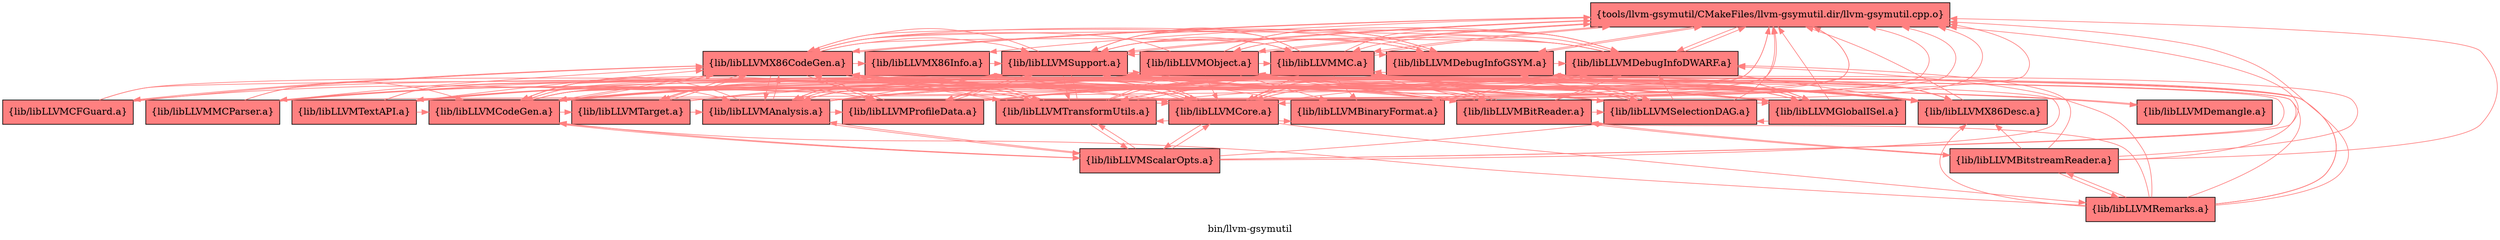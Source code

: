 digraph "bin/llvm-gsymutil" {
	label="bin/llvm-gsymutil";
	{ rank=same; Node0x564bab073308;  }
	{ rank=same; Node0x564bab068908; Node0x564bab069a88; Node0x564bab06a9d8; Node0x564bab06bf18; Node0x564bab06a528; Node0x564bab06b3d8; Node0x564bab06ae88;  }
	{ rank=same; Node0x564bab06bba8; Node0x564bab06c468; Node0x564bab06d458; Node0x564bab06d9a8; Node0x564bab06e0d8; Node0x564bab06ead8; Node0x564bab065f78; Node0x564bab069268; Node0x564bab06e628; Node0x564bab070388; Node0x564bab064b78; Node0x564bab067d78; Node0x564bab065078; Node0x564bab072318; Node0x564bab063c78;  }

	Node0x564bab073308 [shape=record,shape=box,style=filled,fillcolor="1.000000 0.5 1",group=1,label="{tools/llvm-gsymutil/CMakeFiles/llvm-gsymutil.dir/llvm-gsymutil.cpp.o}"];
	Node0x564bab073308 -> Node0x564bab068908[color="1.000000 0.5 1"];
	Node0x564bab073308 -> Node0x564bab069a88[color="1.000000 0.5 1"];
	Node0x564bab073308 -> Node0x564bab06a9d8[color="1.000000 0.5 1"];
	Node0x564bab073308 -> Node0x564bab06bf18[color="1.000000 0.5 1"];
	Node0x564bab073308 -> Node0x564bab06a528[color="1.000000 0.5 1"];
	Node0x564bab073308 -> Node0x564bab06b3d8[color="1.000000 0.5 1"];
	Node0x564bab073308 -> Node0x564bab06ae88[color="1.000000 0.5 1"];
	Node0x564bab068908 [shape=record,shape=box,style=filled,fillcolor="1.000000 0.5 1",group=1,label="{lib/libLLVMX86CodeGen.a}"];
	Node0x564bab068908 -> Node0x564bab073308[color="1.000000 0.5 1"];
	Node0x564bab068908 -> Node0x564bab069a88[color="1.000000 0.5 1"];
	Node0x564bab068908 -> Node0x564bab06bf18[color="1.000000 0.5 1"];
	Node0x564bab068908 -> Node0x564bab06bba8[color="1.000000 0.5 1"];
	Node0x564bab068908 -> Node0x564bab06c468[color="1.000000 0.5 1"];
	Node0x564bab068908 -> Node0x564bab06d458[color="1.000000 0.5 1"];
	Node0x564bab068908 -> Node0x564bab06d9a8[color="1.000000 0.5 1"];
	Node0x564bab068908 -> Node0x564bab06e0d8[color="1.000000 0.5 1"];
	Node0x564bab068908 -> Node0x564bab06ead8[color="1.000000 0.5 1"];
	Node0x564bab068908 -> Node0x564bab065f78[color="1.000000 0.5 1"];
	Node0x564bab068908 -> Node0x564bab06b3d8[color="1.000000 0.5 1"];
	Node0x564bab068908 -> Node0x564bab069268[color="1.000000 0.5 1"];
	Node0x564bab068908 -> Node0x564bab06e628[color="1.000000 0.5 1"];
	Node0x564bab068908 -> Node0x564bab070388[color="1.000000 0.5 1"];
	Node0x564bab069a88 [shape=record,shape=box,style=filled,fillcolor="1.000000 0.5 1",group=1,label="{lib/libLLVMX86Info.a}"];
	Node0x564bab069a88 -> Node0x564bab06bf18[color="1.000000 0.5 1"];
	Node0x564bab06a9d8 [shape=record,shape=box,style=filled,fillcolor="1.000000 0.5 1",group=1,label="{lib/libLLVMDebugInfoDWARF.a}"];
	Node0x564bab06a9d8 -> Node0x564bab073308[color="1.000000 0.5 1"];
	Node0x564bab06a9d8 -> Node0x564bab069268[color="1.000000 0.5 1"];
	Node0x564bab06a9d8 -> Node0x564bab06bf18[color="1.000000 0.5 1"];
	Node0x564bab06a9d8 -> Node0x564bab06ae88[color="1.000000 0.5 1"];
	Node0x564bab06a9d8 -> Node0x564bab064b78[color="1.000000 0.5 1"];
	Node0x564bab06a9d8 -> Node0x564bab06b3d8[color="1.000000 0.5 1"];
	Node0x564bab06a9d8 -> Node0x564bab068908[color="1.000000 0.5 1"];
	Node0x564bab06bf18 [shape=record,shape=box,style=filled,fillcolor="1.000000 0.5 1",group=1,label="{lib/libLLVMSupport.a}"];
	Node0x564bab06bf18 -> Node0x564bab073308[color="1.000000 0.5 1"];
	Node0x564bab06bf18 -> Node0x564bab068908[color="1.000000 0.5 1"];
	Node0x564bab06bf18 -> Node0x564bab06ae88[color="1.000000 0.5 1"];
	Node0x564bab06bf18 -> Node0x564bab06a9d8[color="1.000000 0.5 1"];
	Node0x564bab06bf18 -> Node0x564bab06a528[color="1.000000 0.5 1"];
	Node0x564bab06bf18 -> Node0x564bab06b3d8[color="1.000000 0.5 1"];
	Node0x564bab06bf18 -> Node0x564bab069268[color="1.000000 0.5 1"];
	Node0x564bab06bf18 -> Node0x564bab06bba8[color="1.000000 0.5 1"];
	Node0x564bab06bf18 -> Node0x564bab070388[color="1.000000 0.5 1"];
	Node0x564bab06bf18 -> Node0x564bab067d78[color="1.000000 0.5 1"];
	Node0x564bab06bf18 -> Node0x564bab06e628[color="1.000000 0.5 1"];
	Node0x564bab06a528 [shape=record,shape=box,style=filled,fillcolor="1.000000 0.5 1",group=1,label="{lib/libLLVMDebugInfoGSYM.a}"];
	Node0x564bab06a528 -> Node0x564bab073308[color="1.000000 0.5 1"];
	Node0x564bab06a528 -> Node0x564bab069268[color="1.000000 0.5 1"];
	Node0x564bab06a528 -> Node0x564bab06a9d8[color="1.000000 0.5 1"];
	Node0x564bab06a528 -> Node0x564bab06bf18[color="1.000000 0.5 1"];
	Node0x564bab06a528 -> Node0x564bab068908[color="1.000000 0.5 1"];
	Node0x564bab06a528 -> Node0x564bab06b3d8[color="1.000000 0.5 1"];
	Node0x564bab06a528 -> Node0x564bab06ae88[color="1.000000 0.5 1"];
	Node0x564bab06b3d8 [shape=record,shape=box,style=filled,fillcolor="1.000000 0.5 1",group=1,label="{lib/libLLVMMC.a}"];
	Node0x564bab06b3d8 -> Node0x564bab069268[color="1.000000 0.5 1"];
	Node0x564bab06b3d8 -> Node0x564bab06bf18[color="1.000000 0.5 1"];
	Node0x564bab06b3d8 -> Node0x564bab073308[color="1.000000 0.5 1"];
	Node0x564bab06b3d8 -> Node0x564bab06a528[color="1.000000 0.5 1"];
	Node0x564bab06b3d8 -> Node0x564bab068908[color="1.000000 0.5 1"];
	Node0x564bab06b3d8 -> Node0x564bab06a9d8[color="1.000000 0.5 1"];
	Node0x564bab06b3d8 -> Node0x564bab064b78[color="1.000000 0.5 1"];
	Node0x564bab06b3d8 -> Node0x564bab06bba8[color="1.000000 0.5 1"];
	Node0x564bab06ae88 [shape=record,shape=box,style=filled,fillcolor="1.000000 0.5 1",group=1,label="{lib/libLLVMObject.a}"];
	Node0x564bab06ae88 -> Node0x564bab073308[color="1.000000 0.5 1"];
	Node0x564bab06ae88 -> Node0x564bab06bf18[color="1.000000 0.5 1"];
	Node0x564bab06ae88 -> Node0x564bab064b78[color="1.000000 0.5 1"];
	Node0x564bab06ae88 -> Node0x564bab06a9d8[color="1.000000 0.5 1"];
	Node0x564bab06ae88 -> Node0x564bab069268[color="1.000000 0.5 1"];
	Node0x564bab06ae88 -> Node0x564bab06b3d8[color="1.000000 0.5 1"];
	Node0x564bab06ae88 -> Node0x564bab065078[color="1.000000 0.5 1"];
	Node0x564bab06ae88 -> Node0x564bab065f78[color="1.000000 0.5 1"];
	Node0x564bab06ae88 -> Node0x564bab068908[color="1.000000 0.5 1"];
	Node0x564bab06ae88 -> Node0x564bab072318[color="1.000000 0.5 1"];
	Node0x564bab06ae88 -> Node0x564bab06a528[color="1.000000 0.5 1"];
	Node0x564bab06ae88 -> Node0x564bab063c78[color="1.000000 0.5 1"];
	Node0x564bab06bba8 [shape=record,shape=box,style=filled,fillcolor="1.000000 0.5 1",group=1,label="{lib/libLLVMCodeGen.a}"];
	Node0x564bab06bba8 -> Node0x564bab068908[color="1.000000 0.5 1"];
	Node0x564bab06bba8 -> Node0x564bab06bf18[color="1.000000 0.5 1"];
	Node0x564bab06bba8 -> Node0x564bab06d9a8[color="1.000000 0.5 1"];
	Node0x564bab06bba8 -> Node0x564bab065f78[color="1.000000 0.5 1"];
	Node0x564bab06bba8 -> Node0x564bab06e0d8[color="1.000000 0.5 1"];
	Node0x564bab06bba8 -> Node0x564bab073308[color="1.000000 0.5 1"];
	Node0x564bab06bba8 -> Node0x564bab06b3d8[color="1.000000 0.5 1"];
	Node0x564bab06bba8 -> Node0x564bab06a9d8[color="1.000000 0.5 1"];
	Node0x564bab06bba8 -> Node0x564bab06d458[color="1.000000 0.5 1"];
	Node0x564bab06bba8 -> Node0x564bab070388[color="1.000000 0.5 1"];
	Node0x564bab06bba8 -> Node0x564bab069268[color="1.000000 0.5 1"];
	Node0x564bab06bba8 -> Node0x564bab06c468[color="1.000000 0.5 1"];
	Node0x564bab06bba8 -> Node0x564bab06a528[color="1.000000 0.5 1"];
	Node0x564bab06bba8 -> Node0x564bab06ae88[color="1.000000 0.5 1"];
	Node0x564bab06bba8 -> Node0x564bab06e628[color="1.000000 0.5 1"];
	Node0x564bab06bba8 -> Node0x564bab06f118[color="1.000000 0.5 1"];
	Node0x564bab06c468 [shape=record,shape=box,style=filled,fillcolor="1.000000 0.5 1",group=1,label="{lib/libLLVMTarget.a}"];
	Node0x564bab06c468 -> Node0x564bab068908[color="1.000000 0.5 1"];
	Node0x564bab06c468 -> Node0x564bab06b3d8[color="1.000000 0.5 1"];
	Node0x564bab06c468 -> Node0x564bab06bf18[color="1.000000 0.5 1"];
	Node0x564bab06c468 -> Node0x564bab065f78[color="1.000000 0.5 1"];
	Node0x564bab06c468 -> Node0x564bab06e0d8[color="1.000000 0.5 1"];
	Node0x564bab06d458 [shape=record,shape=box,style=filled,fillcolor="1.000000 0.5 1",group=1,label="{lib/libLLVMGlobalISel.a}"];
	Node0x564bab06d458 -> Node0x564bab068908[color="1.000000 0.5 1"];
	Node0x564bab06d458 -> Node0x564bab06bf18[color="1.000000 0.5 1"];
	Node0x564bab06d458 -> Node0x564bab06bba8[color="1.000000 0.5 1"];
	Node0x564bab06d458 -> Node0x564bab065f78[color="1.000000 0.5 1"];
	Node0x564bab06d458 -> Node0x564bab073308[color="1.000000 0.5 1"];
	Node0x564bab06d458 -> Node0x564bab06b3d8[color="1.000000 0.5 1"];
	Node0x564bab06d458 -> Node0x564bab06c468[color="1.000000 0.5 1"];
	Node0x564bab06d458 -> Node0x564bab06d9a8[color="1.000000 0.5 1"];
	Node0x564bab06d458 -> Node0x564bab06e0d8[color="1.000000 0.5 1"];
	Node0x564bab06d458 -> Node0x564bab070388[color="1.000000 0.5 1"];
	Node0x564bab06d9a8 [shape=record,shape=box,style=filled,fillcolor="1.000000 0.5 1",group=1,label="{lib/libLLVMSelectionDAG.a}"];
	Node0x564bab06d9a8 -> Node0x564bab073308[color="1.000000 0.5 1"];
	Node0x564bab06d9a8 -> Node0x564bab068908[color="1.000000 0.5 1"];
	Node0x564bab06d9a8 -> Node0x564bab06bf18[color="1.000000 0.5 1"];
	Node0x564bab06d9a8 -> Node0x564bab06d458[color="1.000000 0.5 1"];
	Node0x564bab06d9a8 -> Node0x564bab06bba8[color="1.000000 0.5 1"];
	Node0x564bab06d9a8 -> Node0x564bab06e0d8[color="1.000000 0.5 1"];
	Node0x564bab06d9a8 -> Node0x564bab065f78[color="1.000000 0.5 1"];
	Node0x564bab06d9a8 -> Node0x564bab06b3d8[color="1.000000 0.5 1"];
	Node0x564bab06d9a8 -> Node0x564bab06a9d8[color="1.000000 0.5 1"];
	Node0x564bab06d9a8 -> Node0x564bab06c468[color="1.000000 0.5 1"];
	Node0x564bab06d9a8 -> Node0x564bab070388[color="1.000000 0.5 1"];
	Node0x564bab06d9a8 -> Node0x564bab06a528[color="1.000000 0.5 1"];
	Node0x564bab06d9a8 -> Node0x564bab06ae88[color="1.000000 0.5 1"];
	Node0x564bab06e0d8 [shape=record,shape=box,style=filled,fillcolor="1.000000 0.5 1",group=1,label="{lib/libLLVMAnalysis.a}"];
	Node0x564bab06e0d8 -> Node0x564bab073308[color="1.000000 0.5 1"];
	Node0x564bab06e0d8 -> Node0x564bab068908[color="1.000000 0.5 1"];
	Node0x564bab06e0d8 -> Node0x564bab06bf18[color="1.000000 0.5 1"];
	Node0x564bab06e0d8 -> Node0x564bab065f78[color="1.000000 0.5 1"];
	Node0x564bab06e0d8 -> Node0x564bab070388[color="1.000000 0.5 1"];
	Node0x564bab06e0d8 -> Node0x564bab06bba8[color="1.000000 0.5 1"];
	Node0x564bab06e0d8 -> Node0x564bab06d9a8[color="1.000000 0.5 1"];
	Node0x564bab06e0d8 -> Node0x564bab06d458[color="1.000000 0.5 1"];
	Node0x564bab06e0d8 -> Node0x564bab06f118[color="1.000000 0.5 1"];
	Node0x564bab06e0d8 -> Node0x564bab06a9d8[color="1.000000 0.5 1"];
	Node0x564bab06e0d8 -> Node0x564bab06b3d8[color="1.000000 0.5 1"];
	Node0x564bab06e0d8 -> Node0x564bab06e628[color="1.000000 0.5 1"];
	Node0x564bab06e0d8 -> Node0x564bab06ae88[color="1.000000 0.5 1"];
	Node0x564bab06ead8 [shape=record,shape=box,style=filled,fillcolor="1.000000 0.5 1",group=1,label="{lib/libLLVMCFGuard.a}"];
	Node0x564bab06ead8 -> Node0x564bab068908[color="1.000000 0.5 1"];
	Node0x564bab06ead8 -> Node0x564bab06bf18[color="1.000000 0.5 1"];
	Node0x564bab06ead8 -> Node0x564bab070388[color="1.000000 0.5 1"];
	Node0x564bab06ead8 -> Node0x564bab065f78[color="1.000000 0.5 1"];
	Node0x564bab065f78 [shape=record,shape=box,style=filled,fillcolor="1.000000 0.5 1",group=1,label="{lib/libLLVMCore.a}"];
	Node0x564bab065f78 -> Node0x564bab06bf18[color="1.000000 0.5 1"];
	Node0x564bab065f78 -> Node0x564bab073308[color="1.000000 0.5 1"];
	Node0x564bab065f78 -> Node0x564bab068908[color="1.000000 0.5 1"];
	Node0x564bab065f78 -> Node0x564bab06a9d8[color="1.000000 0.5 1"];
	Node0x564bab065f78 -> Node0x564bab06d9a8[color="1.000000 0.5 1"];
	Node0x564bab065f78 -> Node0x564bab06bba8[color="1.000000 0.5 1"];
	Node0x564bab065f78 -> Node0x564bab06e0d8[color="1.000000 0.5 1"];
	Node0x564bab065f78 -> Node0x564bab064b78[color="1.000000 0.5 1"];
	Node0x564bab065f78 -> Node0x564bab069268[color="1.000000 0.5 1"];
	Node0x564bab065f78 -> Node0x564bab070388[color="1.000000 0.5 1"];
	Node0x564bab065f78 -> Node0x564bab06b3d8[color="1.000000 0.5 1"];
	Node0x564bab065f78 -> Node0x564bab065a78[color="1.000000 0.5 1"];
	Node0x564bab065f78 -> Node0x564bab065078[color="1.000000 0.5 1"];
	Node0x564bab065f78 -> Node0x564bab06f118[color="1.000000 0.5 1"];
	Node0x564bab069268 [shape=record,shape=box,style=filled,fillcolor="1.000000 0.5 1",group=1,label="{lib/libLLVMX86Desc.a}"];
	Node0x564bab069268 -> Node0x564bab06bf18[color="1.000000 0.5 1"];
	Node0x564bab069268 -> Node0x564bab068908[color="1.000000 0.5 1"];
	Node0x564bab069268 -> Node0x564bab069a88[color="1.000000 0.5 1"];
	Node0x564bab069268 -> Node0x564bab06b3d8[color="1.000000 0.5 1"];
	Node0x564bab069268 -> Node0x564bab073308[color="1.000000 0.5 1"];
	Node0x564bab06e628 [shape=record,shape=box,style=filled,fillcolor="1.000000 0.5 1",group=1,label="{lib/libLLVMProfileData.a}"];
	Node0x564bab06e628 -> Node0x564bab073308[color="1.000000 0.5 1"];
	Node0x564bab06e628 -> Node0x564bab06bf18[color="1.000000 0.5 1"];
	Node0x564bab06e628 -> Node0x564bab06a528[color="1.000000 0.5 1"];
	Node0x564bab06e628 -> Node0x564bab06b3d8[color="1.000000 0.5 1"];
	Node0x564bab06e628 -> Node0x564bab065f78[color="1.000000 0.5 1"];
	Node0x564bab06e628 -> Node0x564bab06bba8[color="1.000000 0.5 1"];
	Node0x564bab06e628 -> Node0x564bab06a9d8[color="1.000000 0.5 1"];
	Node0x564bab06e628 -> Node0x564bab068908[color="1.000000 0.5 1"];
	Node0x564bab070388 [shape=record,shape=box,style=filled,fillcolor="1.000000 0.5 1",group=1,label="{lib/libLLVMTransformUtils.a}"];
	Node0x564bab070388 -> Node0x564bab068908[color="1.000000 0.5 1"];
	Node0x564bab070388 -> Node0x564bab06bf18[color="1.000000 0.5 1"];
	Node0x564bab070388 -> Node0x564bab06bba8[color="1.000000 0.5 1"];
	Node0x564bab070388 -> Node0x564bab065f78[color="1.000000 0.5 1"];
	Node0x564bab070388 -> Node0x564bab06e0d8[color="1.000000 0.5 1"];
	Node0x564bab070388 -> Node0x564bab06f118[color="1.000000 0.5 1"];
	Node0x564bab070388 -> Node0x564bab073308[color="1.000000 0.5 1"];
	Node0x564bab070388 -> Node0x564bab06b3d8[color="1.000000 0.5 1"];
	Node0x564bab070388 -> Node0x564bab06a9d8[color="1.000000 0.5 1"];
	Node0x564bab070388 -> Node0x564bab06d9a8[color="1.000000 0.5 1"];
	Node0x564bab070388 -> Node0x564bab06d458[color="1.000000 0.5 1"];
	Node0x564bab070388 -> Node0x564bab06ae88[color="1.000000 0.5 1"];
	Node0x564bab064b78 [shape=record,shape=box,style=filled,fillcolor="1.000000 0.5 1",group=1,label="{lib/libLLVMBinaryFormat.a}"];
	Node0x564bab064b78 -> Node0x564bab065f78[color="1.000000 0.5 1"];
	Node0x564bab064b78 -> Node0x564bab06a9d8[color="1.000000 0.5 1"];
	Node0x564bab064b78 -> Node0x564bab06bf18[color="1.000000 0.5 1"];
	Node0x564bab064b78 -> Node0x564bab073308[color="1.000000 0.5 1"];
	Node0x564bab065078 [shape=record,shape=box,style=filled,fillcolor="1.000000 0.5 1",group=1,label="{lib/libLLVMBitReader.a}"];
	Node0x564bab065078 -> Node0x564bab073308[color="1.000000 0.5 1"];
	Node0x564bab065078 -> Node0x564bab068908[color="1.000000 0.5 1"];
	Node0x564bab065078 -> Node0x564bab069268[color="1.000000 0.5 1"];
	Node0x564bab065078 -> Node0x564bab06a9d8[color="1.000000 0.5 1"];
	Node0x564bab065078 -> Node0x564bab06bf18[color="1.000000 0.5 1"];
	Node0x564bab065078 -> Node0x564bab06b3d8[color="1.000000 0.5 1"];
	Node0x564bab065078 -> Node0x564bab06ae88[color="1.000000 0.5 1"];
	Node0x564bab065078 -> Node0x564bab06d9a8[color="1.000000 0.5 1"];
	Node0x564bab065078 -> Node0x564bab065f78[color="1.000000 0.5 1"];
	Node0x564bab065078 -> Node0x564bab06bba8[color="1.000000 0.5 1"];
	Node0x564bab065078 -> Node0x564bab06e0d8[color="1.000000 0.5 1"];
	Node0x564bab065078 -> Node0x564bab064178[color="1.000000 0.5 1"];
	Node0x564bab072318 [shape=record,shape=box,style=filled,fillcolor="1.000000 0.5 1",group=1,label="{lib/libLLVMMCParser.a}"];
	Node0x564bab072318 -> Node0x564bab073308[color="1.000000 0.5 1"];
	Node0x564bab072318 -> Node0x564bab069268[color="1.000000 0.5 1"];
	Node0x564bab072318 -> Node0x564bab06a9d8[color="1.000000 0.5 1"];
	Node0x564bab072318 -> Node0x564bab06b3d8[color="1.000000 0.5 1"];
	Node0x564bab072318 -> Node0x564bab06ae88[color="1.000000 0.5 1"];
	Node0x564bab072318 -> Node0x564bab06bf18[color="1.000000 0.5 1"];
	Node0x564bab072318 -> Node0x564bab06bba8[color="1.000000 0.5 1"];
	Node0x564bab072318 -> Node0x564bab068908[color="1.000000 0.5 1"];
	Node0x564bab063c78 [shape=record,shape=box,style=filled,fillcolor="1.000000 0.5 1",group=1,label="{lib/libLLVMTextAPI.a}"];
	Node0x564bab063c78 -> Node0x564bab06bf18[color="1.000000 0.5 1"];
	Node0x564bab063c78 -> Node0x564bab073308[color="1.000000 0.5 1"];
	Node0x564bab063c78 -> Node0x564bab06ae88[color="1.000000 0.5 1"];
	Node0x564bab063c78 -> Node0x564bab06bba8[color="1.000000 0.5 1"];
	Node0x564bab063c78 -> Node0x564bab068908[color="1.000000 0.5 1"];
	Node0x564bab063c78 -> Node0x564bab06a9d8[color="1.000000 0.5 1"];
	Node0x564bab063c78 -> Node0x564bab070388[color="1.000000 0.5 1"];
	Node0x564bab063c78 -> Node0x564bab069268[color="1.000000 0.5 1"];
	Node0x564bab06f118 [shape=record,shape=box,style=filled,fillcolor="1.000000 0.5 1",group=1,label="{lib/libLLVMScalarOpts.a}"];
	Node0x564bab06f118 -> Node0x564bab073308[color="1.000000 0.5 1"];
	Node0x564bab06f118 -> Node0x564bab068908[color="1.000000 0.5 1"];
	Node0x564bab06f118 -> Node0x564bab06bf18[color="1.000000 0.5 1"];
	Node0x564bab06f118 -> Node0x564bab070388[color="1.000000 0.5 1"];
	Node0x564bab06f118 -> Node0x564bab065f78[color="1.000000 0.5 1"];
	Node0x564bab06f118 -> Node0x564bab06bba8[color="1.000000 0.5 1"];
	Node0x564bab06f118 -> Node0x564bab06e0d8[color="1.000000 0.5 1"];
	Node0x564bab06f118 -> Node0x564bab06d9a8[color="1.000000 0.5 1"];
	Node0x564bab067d78 [shape=record,shape=box,style=filled,fillcolor="1.000000 0.5 1",group=1,label="{lib/libLLVMDemangle.a}"];
	Node0x564bab067d78 -> Node0x564bab06bf18[color="1.000000 0.5 1"];
	Node0x564bab064178 [shape=record,shape=box,style=filled,fillcolor="1.000000 0.5 1",group=1,label="{lib/libLLVMBitstreamReader.a}"];
	Node0x564bab064178 -> Node0x564bab073308[color="1.000000 0.5 1"];
	Node0x564bab064178 -> Node0x564bab069268[color="1.000000 0.5 1"];
	Node0x564bab064178 -> Node0x564bab06a9d8[color="1.000000 0.5 1"];
	Node0x564bab064178 -> Node0x564bab06a528[color="1.000000 0.5 1"];
	Node0x564bab064178 -> Node0x564bab06bf18[color="1.000000 0.5 1"];
	Node0x564bab064178 -> Node0x564bab065078[color="1.000000 0.5 1"];
	Node0x564bab064178 -> Node0x564bab065a78[color="1.000000 0.5 1"];
	Node0x564bab065a78 [shape=record,shape=box,style=filled,fillcolor="1.000000 0.5 1",group=1,label="{lib/libLLVMRemarks.a}"];
	Node0x564bab065a78 -> Node0x564bab06a9d8[color="1.000000 0.5 1"];
	Node0x564bab065a78 -> Node0x564bab06bf18[color="1.000000 0.5 1"];
	Node0x564bab065a78 -> Node0x564bab073308[color="1.000000 0.5 1"];
	Node0x564bab065a78 -> Node0x564bab06a528[color="1.000000 0.5 1"];
	Node0x564bab065a78 -> Node0x564bab065078[color="1.000000 0.5 1"];
	Node0x564bab065a78 -> Node0x564bab06b3d8[color="1.000000 0.5 1"];
	Node0x564bab065a78 -> Node0x564bab06bba8[color="1.000000 0.5 1"];
	Node0x564bab065a78 -> Node0x564bab069268[color="1.000000 0.5 1"];
	Node0x564bab065a78 -> Node0x564bab06ae88[color="1.000000 0.5 1"];
	Node0x564bab065a78 -> Node0x564bab064178[color="1.000000 0.5 1"];
}
